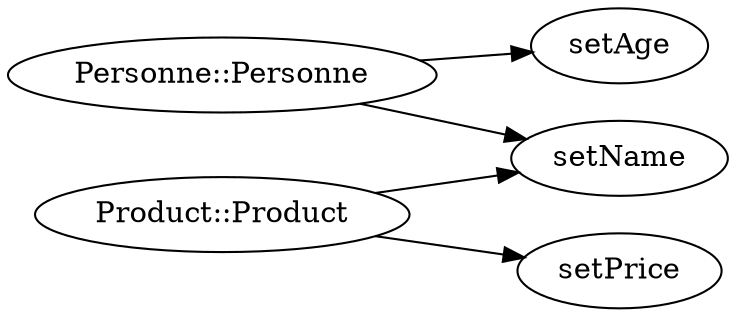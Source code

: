 digraph CallGraph {
	rankdir=LR;
	"Personne::Personne" -> "setName";
	"Personne::Personne" -> "setAge";
	"Product::Product" -> "setName";
	"Product::Product" -> "setPrice";
}
